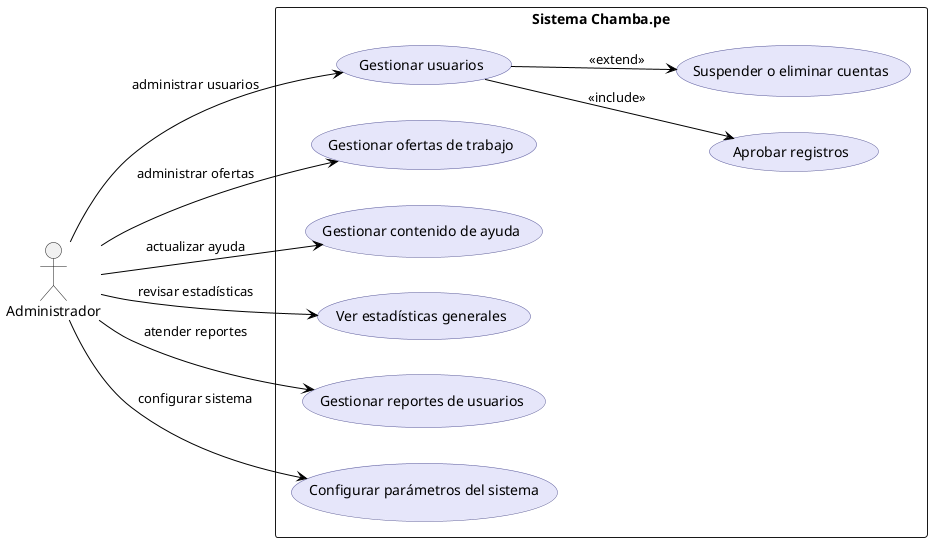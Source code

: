@startuml uml
left to right direction
skinparam packageStyle rectangle
skinparam backgroundColor #ffffff
skinparam usecase {
  BackgroundColor #e6e6fa
  BorderColor #5a5a99
  ArrowColor Black
  FontColor Black
}

actor Administrador

rectangle "Sistema Chamba.pe" {
  
  usecase "Gestionar usuarios" as UC01
  usecase "Aprobar registros" as UC02
  usecase "Gestionar ofertas de trabajo" as UC03
  usecase "Gestionar contenido de ayuda" as UC04
  usecase "Ver estadísticas generales" as UC05
  usecase "Gestionar reportes de usuarios" as UC06
  usecase "Configurar parámetros del sistema" as UC07
  usecase "Suspender o eliminar cuentas" as UC08
  
  ' Relaciones extend/include
  UC01 --> UC02 : <<include>>
  UC01 --> UC08 : <<extend>>
  ' UC04 --> UC05 : <<extend>>   <-- Eliminada según tu indicación
}

' Conexiones del actor
Administrador --> UC01 : administrar usuarios
Administrador --> UC03 : administrar ofertas
Administrador --> UC04 : actualizar ayuda
Administrador --> UC05 : revisar estadísticas
Administrador --> UC06 : atender reportes
Administrador --> UC07 : configurar sistema

@enduml
